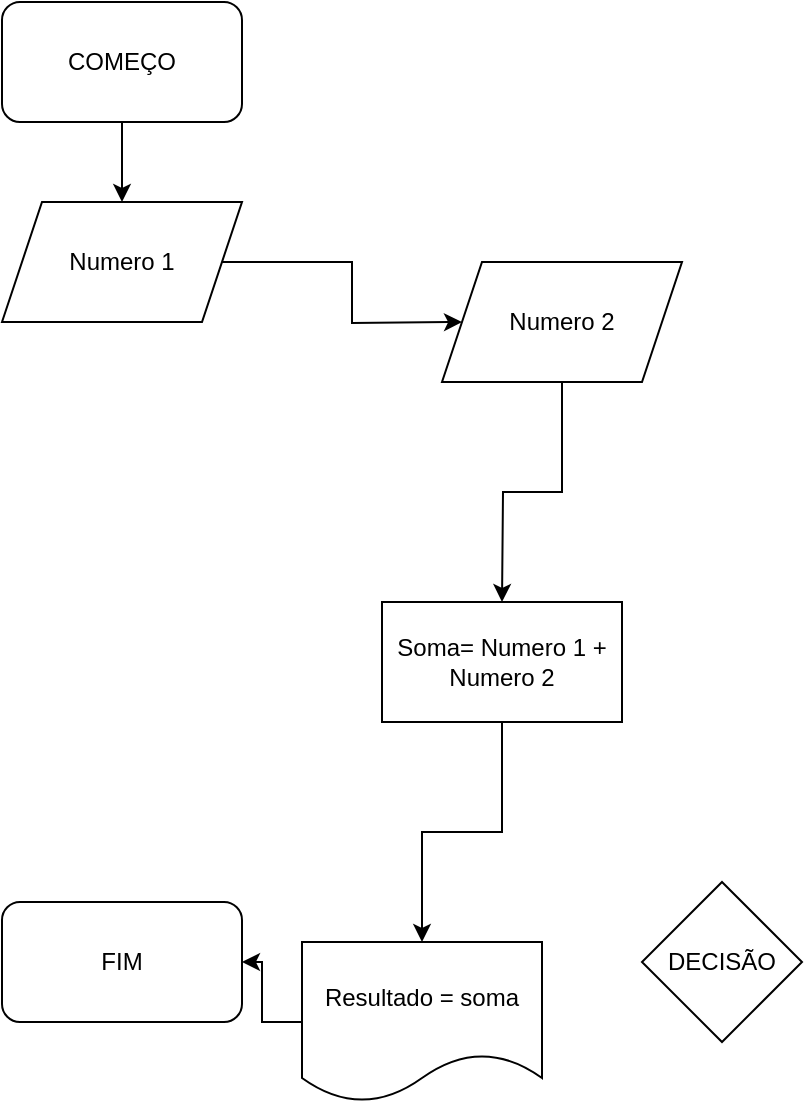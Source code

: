 <mxfile version="17.1.3" type="github">
  <diagram id="koIXB-piqZe5bMiR-bZl" name="Page-1">
    <mxGraphModel dx="766" dy="482" grid="1" gridSize="10" guides="1" tooltips="1" connect="1" arrows="1" fold="1" page="1" pageScale="1" pageWidth="827" pageHeight="1169" math="0" shadow="0">
      <root>
        <mxCell id="rqwTE8DcEwKPQkKoBpFf-0" />
        <mxCell id="rqwTE8DcEwKPQkKoBpFf-1" parent="rqwTE8DcEwKPQkKoBpFf-0" />
        <mxCell id="ymK1uzOVTLXMN06-zwSK-2" value="DECISÃO" style="rhombus;whiteSpace=wrap;html=1;" parent="rqwTE8DcEwKPQkKoBpFf-1" vertex="1">
          <mxGeometry x="400" y="460" width="80" height="80" as="geometry" />
        </mxCell>
        <mxCell id="ymK1uzOVTLXMN06-zwSK-13" value="" style="edgeStyle=orthogonalEdgeStyle;rounded=0;orthogonalLoop=1;jettySize=auto;html=1;fontColor=none;" parent="rqwTE8DcEwKPQkKoBpFf-1" source="ymK1uzOVTLXMN06-zwSK-3" target="ymK1uzOVTLXMN06-zwSK-7" edge="1">
          <mxGeometry relative="1" as="geometry" />
        </mxCell>
        <mxCell id="ymK1uzOVTLXMN06-zwSK-3" value="COMEÇO" style="rounded=1;whiteSpace=wrap;html=1;" parent="rqwTE8DcEwKPQkKoBpFf-1" vertex="1">
          <mxGeometry x="80" y="20" width="120" height="60" as="geometry" />
        </mxCell>
        <mxCell id="ymK1uzOVTLXMN06-zwSK-4" value="FIM&lt;br&gt;" style="rounded=1;whiteSpace=wrap;html=1;" parent="rqwTE8DcEwKPQkKoBpFf-1" vertex="1">
          <mxGeometry x="80" y="470" width="120" height="60" as="geometry" />
        </mxCell>
        <mxCell id="ymK1uzOVTLXMN06-zwSK-12" value="" style="edgeStyle=orthogonalEdgeStyle;rounded=0;orthogonalLoop=1;jettySize=auto;html=1;fontColor=none;" parent="rqwTE8DcEwKPQkKoBpFf-1" source="ymK1uzOVTLXMN06-zwSK-6" target="ymK1uzOVTLXMN06-zwSK-4" edge="1">
          <mxGeometry relative="1" as="geometry" />
        </mxCell>
        <mxCell id="ymK1uzOVTLXMN06-zwSK-6" value="Resultado = soma" style="shape=document;whiteSpace=wrap;html=1;boundedLbl=1;" parent="rqwTE8DcEwKPQkKoBpFf-1" vertex="1">
          <mxGeometry x="230" y="490" width="120" height="80" as="geometry" />
        </mxCell>
        <mxCell id="OUc3P_ukeDaZ9KivfWFZ-1" style="edgeStyle=orthogonalEdgeStyle;rounded=0;orthogonalLoop=1;jettySize=auto;html=1;" edge="1" parent="rqwTE8DcEwKPQkKoBpFf-1" source="ymK1uzOVTLXMN06-zwSK-7">
          <mxGeometry relative="1" as="geometry">
            <mxPoint x="310" y="180" as="targetPoint" />
          </mxGeometry>
        </mxCell>
        <mxCell id="ymK1uzOVTLXMN06-zwSK-7" value="Numero 1" style="shape=parallelogram;perimeter=parallelogramPerimeter;whiteSpace=wrap;html=1;fixedSize=1;" parent="rqwTE8DcEwKPQkKoBpFf-1" vertex="1">
          <mxGeometry x="80" y="120" width="120" height="60" as="geometry" />
        </mxCell>
        <mxCell id="ymK1uzOVTLXMN06-zwSK-10" value="" style="edgeStyle=orthogonalEdgeStyle;rounded=0;orthogonalLoop=1;jettySize=auto;html=1;fontColor=none;exitX=0.5;exitY=1;exitDx=0;exitDy=0;" parent="rqwTE8DcEwKPQkKoBpFf-1" source="OUc3P_ukeDaZ9KivfWFZ-3" target="ymK1uzOVTLXMN06-zwSK-6" edge="1">
          <mxGeometry relative="1" as="geometry">
            <mxPoint x="330" y="390" as="sourcePoint" />
          </mxGeometry>
        </mxCell>
        <mxCell id="OUc3P_ukeDaZ9KivfWFZ-2" style="edgeStyle=orthogonalEdgeStyle;rounded=0;orthogonalLoop=1;jettySize=auto;html=1;" edge="1" parent="rqwTE8DcEwKPQkKoBpFf-1" source="OUc3P_ukeDaZ9KivfWFZ-0">
          <mxGeometry relative="1" as="geometry">
            <mxPoint x="330" y="320" as="targetPoint" />
          </mxGeometry>
        </mxCell>
        <mxCell id="OUc3P_ukeDaZ9KivfWFZ-0" value="Numero 2" style="shape=parallelogram;perimeter=parallelogramPerimeter;whiteSpace=wrap;html=1;fixedSize=1;" vertex="1" parent="rqwTE8DcEwKPQkKoBpFf-1">
          <mxGeometry x="300" y="150" width="120" height="60" as="geometry" />
        </mxCell>
        <mxCell id="OUc3P_ukeDaZ9KivfWFZ-3" value="Soma= Numero 1 + Numero 2" style="rounded=0;whiteSpace=wrap;html=1;" vertex="1" parent="rqwTE8DcEwKPQkKoBpFf-1">
          <mxGeometry x="270" y="320" width="120" height="60" as="geometry" />
        </mxCell>
      </root>
    </mxGraphModel>
  </diagram>
</mxfile>

